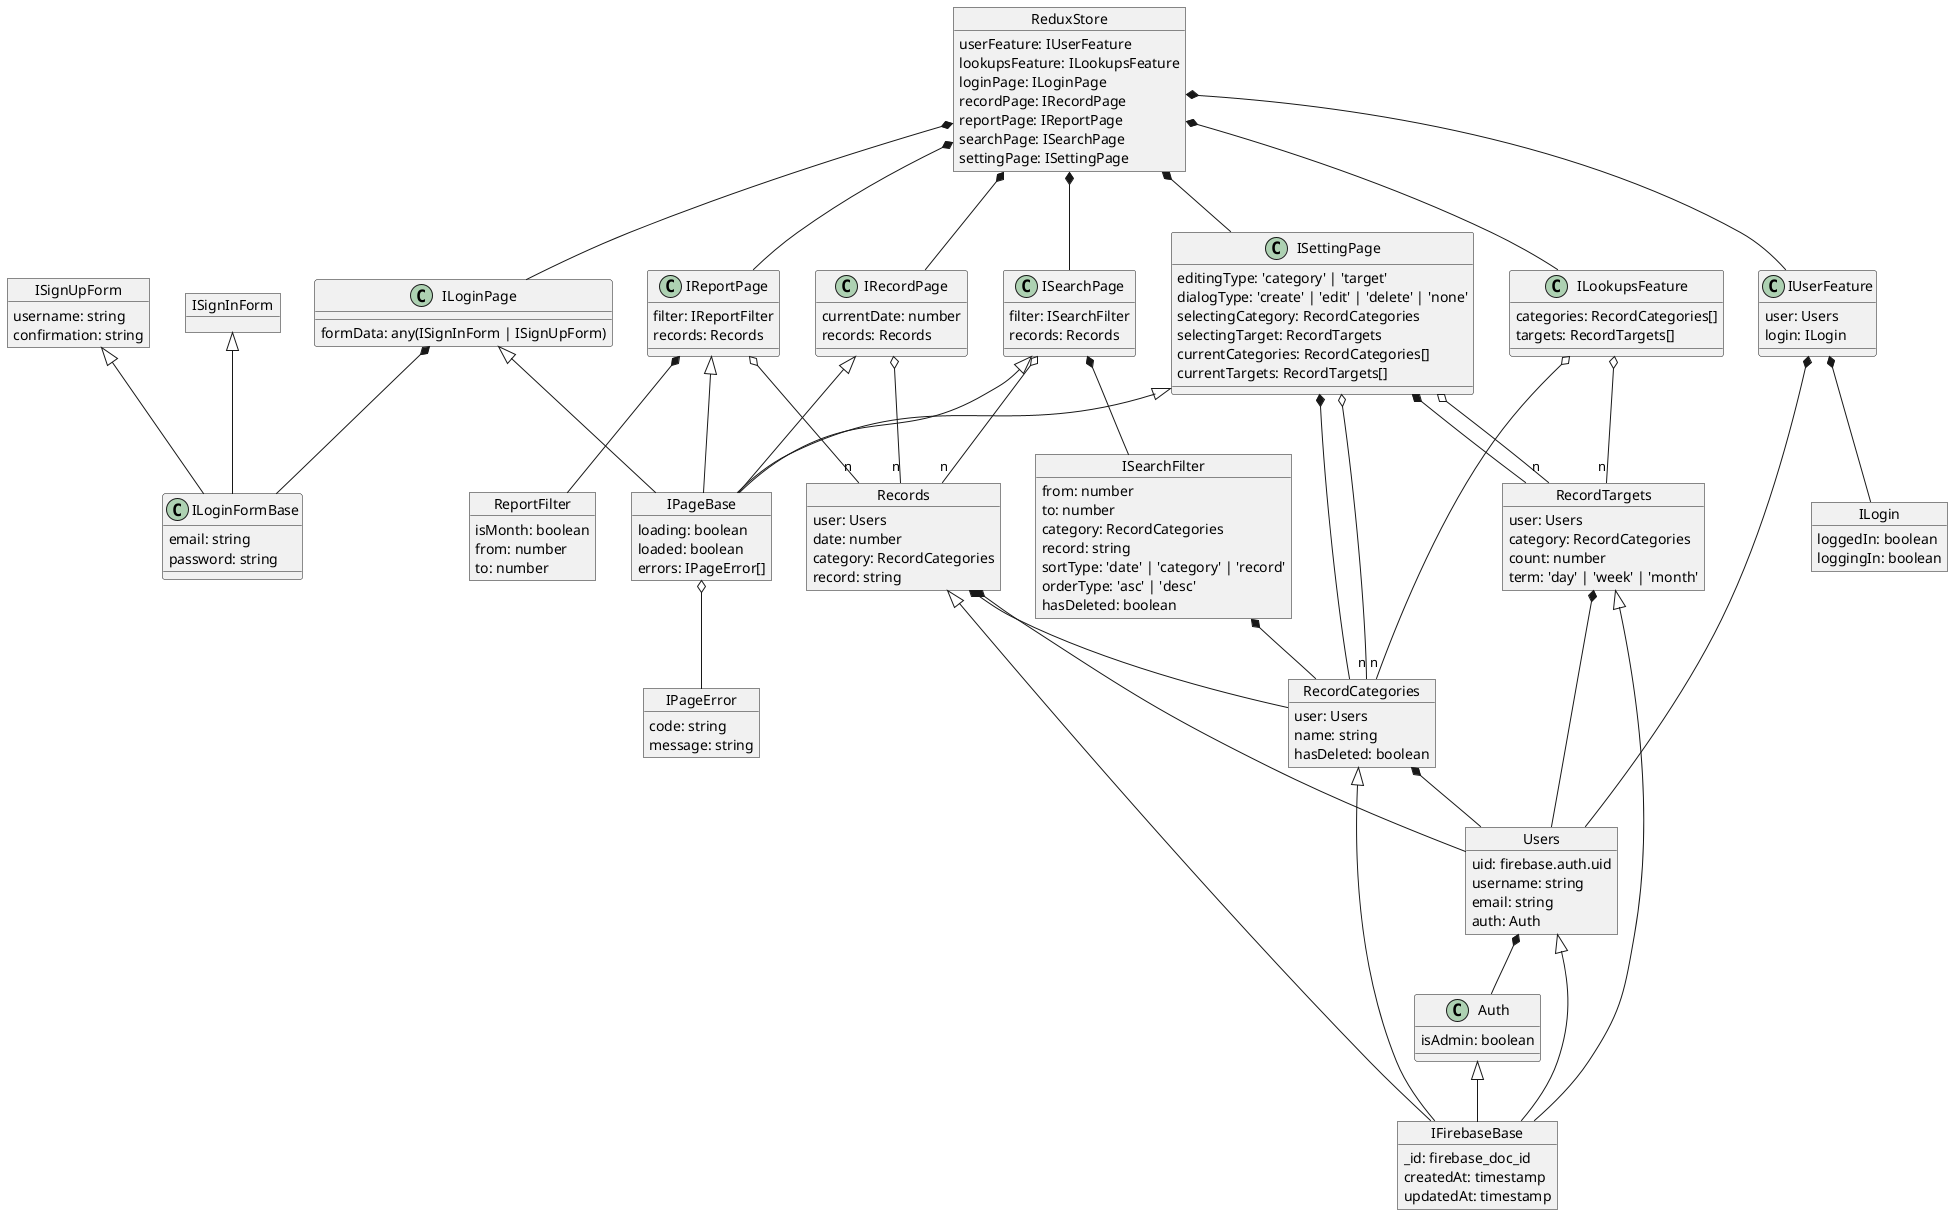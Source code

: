 @startuml schema-diagram

' =====================================
' FirebaseBaseObject
' =====================================
object IFirebaseBase {
  _id: firebase_doc_id
  createdAt: timestamp
  updatedAt: timestamp
}

' =====================================
' Firebase Schema
' =====================================
object Users {
  uid: firebase.auth.uid
  username: string
  email: string
  auth: Auth
}

Users *-- Auth

object RecordCategories {
  user: Users
  name: string
  hasDeleted: boolean
}

RecordCategories *-- Users

object RecordTargets {
  user: Users
  category: RecordCategories
  count: number
  term: 'day' | 'week' | 'month'
}

RecordTargets *-- Users

object Records {
  user: Users
  date: number
  category: RecordCategories
  record: string
}

Records *-- Users
Records *-- RecordCategories

object Auth {
  isAdmin: boolean
}

Users <|-- IFirebaseBase
RecordCategories <|-- IFirebaseBase
RecordTargets <|-- IFirebaseBase
Records <|-- IFirebaseBase
Auth <|-- IFirebaseBase


' =====================================
' IPageBase
' =====================================
object IPageBase {
  loading: boolean
  loaded: boolean
  errors: IPageError[]
}

object IPageError {
  code: string
  message: string
}

IPageBase o-- IPageError


ILoginPage <|-- IPageBase
IRecordPage <|-- IPageBase
IReportPage <|-- IPageBase
ISearchPage <|-- IPageBase
ISettingPage <|--	IPageBase

' =====================================
' Redux Store
' =====================================
object ReduxStore {
  userFeature: IUserFeature
  lookupsFeature: ILookupsFeature
  loginPage: ILoginPage
  recordPage: IRecordPage
  reportPage: IReportPage
  searchPage: ISearchPage
  settingPage: ISettingPage
}

ReduxStore *-- IUserFeature
ReduxStore *-- ILookupsFeature
ReduxStore *-- ILoginPage
ReduxStore *-- IRecordPage
ReduxStore *-- IReportPage
ReduxStore *-- ISearchPage
ReduxStore *-- ISettingPage


' =====================================
' IUserFeature Store
' =====================================
object IUserFeature {
  user: Users
  login: ILogin
}

object ILogin {
  loggedIn: boolean
  loggingIn: boolean
}

IUserFeature *-- Users
IUserFeature *-- ILogin


' =====================================
' ILookupsFeature Store
' =====================================
object ILookupsFeature {
  categories: RecordCategories[]
  targets: RecordTargets[]
}

ILookupsFeature o-- "n" RecordCategories
ILookupsFeature o-- "n" RecordTargets


' =====================================
' ILoginPage Store
' =====================================
object ILoginPage {
  formData: any(ISignInForm | ISignUpForm)
}

ILoginPage *-- ILoginFormBase

object ILoginFormBase {
  email: string
  password: string
}

object ISignInForm {
}

object ISignUpForm {
  username: string
  confirmation: string
}

ISignInForm <|-- ILoginFormBase
ISignUpForm <|-- ILoginFormBase


' =====================================
' IRecordPage Store
' =====================================
object IRecordPage {
  currentDate: number
  records: Records
}

IRecordPage o-- "n" Records


' =====================================
' IReportPage Store
' =====================================
object IReportPage {
  filter: IReportFilter
  records: Records
}

object ReportFilter {
  isMonth: boolean
  from: number
  to: number
}

IReportPage *-- ReportFilter
IReportPage o-- "n" Records


' =====================================
' ISearchPage Store
' =====================================
object ISearchPage {
  filter: ISearchFilter
  records: Records
}

object ISearchFilter {
  from: number
  to: number
  category: RecordCategories
  record: string
  sortType: 'date' | 'category' | 'record'
  orderType: 'asc' | 'desc'
  hasDeleted: boolean
}

ISearchPage *-- ISearchFilter
ISearchPage o-- "n" Records
ISearchFilter *-- RecordCategories


' =====================================
' ISettingPage Store
' =====================================
object ISettingPage {
  editingType: 'category' | 'target'
  dialogType: 'create' | 'edit' | 'delete' | 'none'
  selectingCategory: RecordCategories
  selectingTarget: RecordTargets
  currentCategories: RecordCategories[]
  currentTargets: RecordTargets[]
}

ISettingPage *-- RecordCategories
ISettingPage *-- RecordTargets
ISettingPage o-- "n" RecordCategories
ISettingPage o-- "n" RecordTargets

@enduml